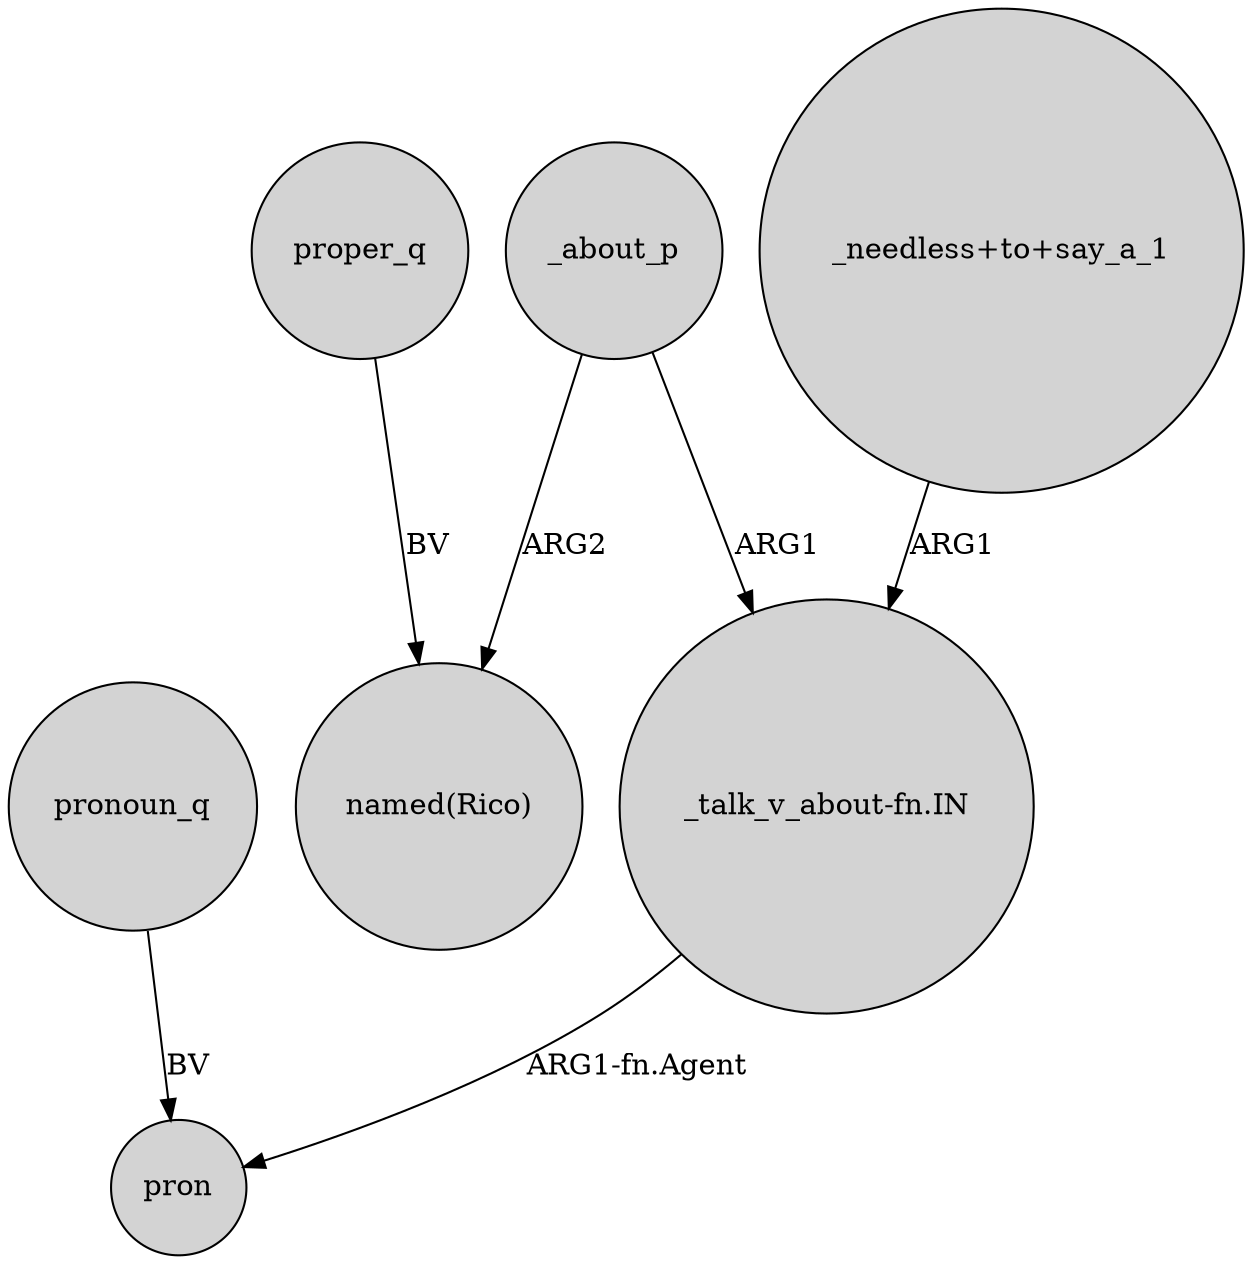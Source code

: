 digraph {
	node [shape=circle style=filled]
	"_talk_v_about-fn.IN" -> pron [label="ARG1-fn.Agent"]
	_about_p -> "_talk_v_about-fn.IN" [label=ARG1]
	proper_q -> "named(Rico)" [label=BV]
	"_needless+to+say_a_1" -> "_talk_v_about-fn.IN" [label=ARG1]
	_about_p -> "named(Rico)" [label=ARG2]
	pronoun_q -> pron [label=BV]
}
